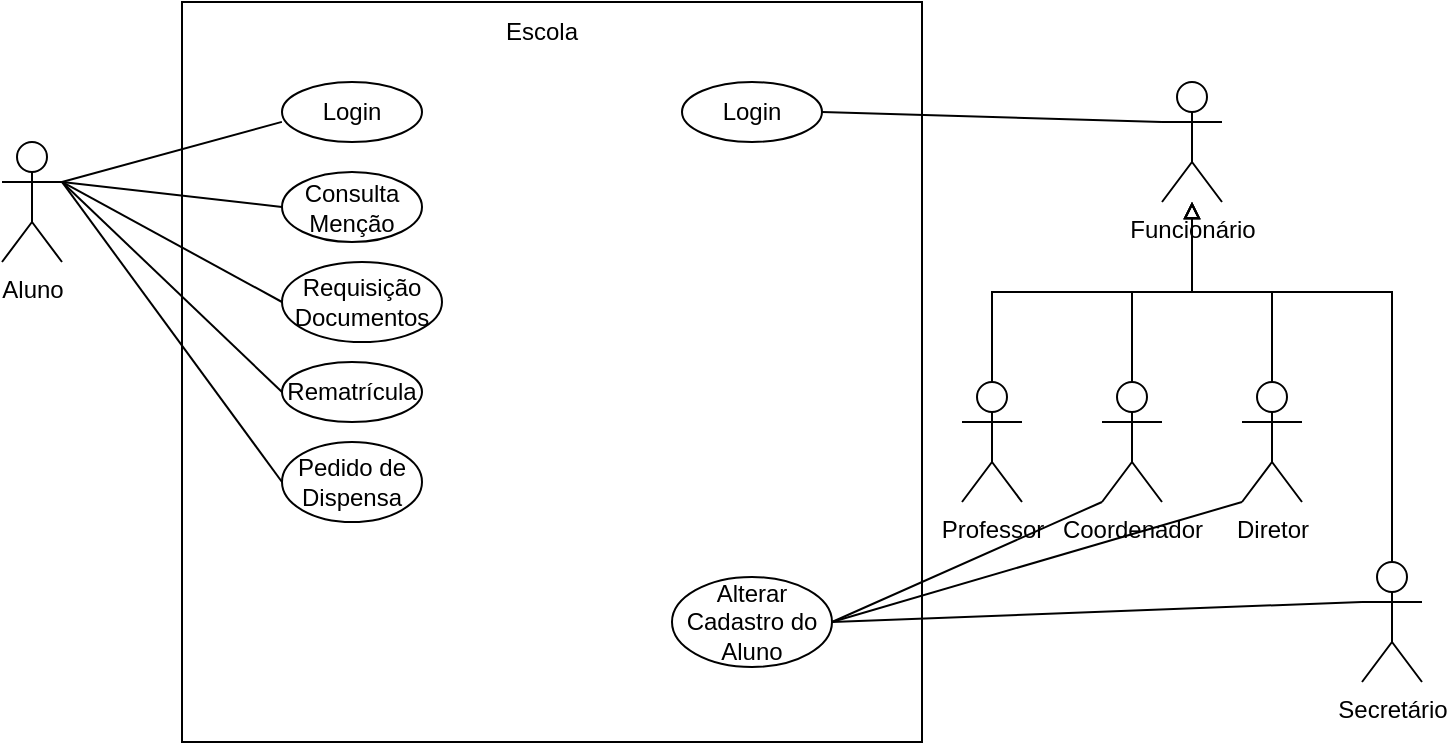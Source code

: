 <mxfile version="20.3.0" type="github">
  <diagram id="jphny58EWhnkHqGSeudT" name="Página-1">
    <mxGraphModel dx="1102" dy="614" grid="1" gridSize="10" guides="1" tooltips="1" connect="1" arrows="1" fold="1" page="1" pageScale="1" pageWidth="827" pageHeight="1169" math="0" shadow="0">
      <root>
        <mxCell id="0" />
        <mxCell id="1" parent="0" />
        <mxCell id="n7X8kqFjs7NAUZpsnOhd-1" value="Aluno&lt;br&gt;" style="shape=umlActor;verticalLabelPosition=bottom;verticalAlign=top;html=1;outlineConnect=0;" vertex="1" parent="1">
          <mxGeometry x="110" y="130" width="30" height="60" as="geometry" />
        </mxCell>
        <mxCell id="n7X8kqFjs7NAUZpsnOhd-2" value="" style="whiteSpace=wrap;html=1;aspect=fixed;" vertex="1" parent="1">
          <mxGeometry x="200" y="60" width="370" height="370" as="geometry" />
        </mxCell>
        <mxCell id="n7X8kqFjs7NAUZpsnOhd-3" value="Escola" style="text;html=1;strokeColor=none;fillColor=none;align=center;verticalAlign=middle;whiteSpace=wrap;rounded=0;" vertex="1" parent="1">
          <mxGeometry x="350" y="60" width="60" height="30" as="geometry" />
        </mxCell>
        <mxCell id="n7X8kqFjs7NAUZpsnOhd-6" value="Login" style="ellipse;whiteSpace=wrap;html=1;" vertex="1" parent="1">
          <mxGeometry x="250" y="100" width="70" height="30" as="geometry" />
        </mxCell>
        <mxCell id="n7X8kqFjs7NAUZpsnOhd-7" value="" style="endArrow=none;html=1;rounded=0;entryX=0.135;entryY=0.162;entryDx=0;entryDy=0;entryPerimeter=0;exitX=1;exitY=0.333;exitDx=0;exitDy=0;exitPerimeter=0;" edge="1" parent="1" source="n7X8kqFjs7NAUZpsnOhd-1" target="n7X8kqFjs7NAUZpsnOhd-2">
          <mxGeometry width="50" height="50" relative="1" as="geometry">
            <mxPoint x="390" y="340" as="sourcePoint" />
            <mxPoint x="440" y="290" as="targetPoint" />
          </mxGeometry>
        </mxCell>
        <mxCell id="n7X8kqFjs7NAUZpsnOhd-8" value="Consulta Menção" style="ellipse;whiteSpace=wrap;html=1;" vertex="1" parent="1">
          <mxGeometry x="250" y="145" width="70" height="35" as="geometry" />
        </mxCell>
        <mxCell id="n7X8kqFjs7NAUZpsnOhd-9" value="Requisição Documentos" style="ellipse;whiteSpace=wrap;html=1;" vertex="1" parent="1">
          <mxGeometry x="250" y="190" width="80" height="40" as="geometry" />
        </mxCell>
        <mxCell id="n7X8kqFjs7NAUZpsnOhd-10" value="" style="endArrow=none;html=1;rounded=0;entryX=0;entryY=0.5;entryDx=0;entryDy=0;exitX=1;exitY=0.333;exitDx=0;exitDy=0;exitPerimeter=0;" edge="1" parent="1" source="n7X8kqFjs7NAUZpsnOhd-1" target="n7X8kqFjs7NAUZpsnOhd-8">
          <mxGeometry width="50" height="50" relative="1" as="geometry">
            <mxPoint x="150" y="160" as="sourcePoint" />
            <mxPoint x="259.95" y="129.94" as="targetPoint" />
          </mxGeometry>
        </mxCell>
        <mxCell id="n7X8kqFjs7NAUZpsnOhd-11" value="" style="endArrow=none;html=1;rounded=0;entryX=0;entryY=0.5;entryDx=0;entryDy=0;exitX=1;exitY=0.333;exitDx=0;exitDy=0;exitPerimeter=0;" edge="1" parent="1" source="n7X8kqFjs7NAUZpsnOhd-1" target="n7X8kqFjs7NAUZpsnOhd-9">
          <mxGeometry width="50" height="50" relative="1" as="geometry">
            <mxPoint x="160" y="170" as="sourcePoint" />
            <mxPoint x="269.95" y="139.94" as="targetPoint" />
          </mxGeometry>
        </mxCell>
        <mxCell id="n7X8kqFjs7NAUZpsnOhd-12" value="Rematrícula" style="ellipse;whiteSpace=wrap;html=1;" vertex="1" parent="1">
          <mxGeometry x="250" y="240" width="70" height="30" as="geometry" />
        </mxCell>
        <mxCell id="n7X8kqFjs7NAUZpsnOhd-13" value="Pedido de Dispensa" style="ellipse;whiteSpace=wrap;html=1;" vertex="1" parent="1">
          <mxGeometry x="250" y="280" width="70" height="40" as="geometry" />
        </mxCell>
        <mxCell id="n7X8kqFjs7NAUZpsnOhd-14" value="" style="endArrow=none;html=1;rounded=0;entryX=0;entryY=0.5;entryDx=0;entryDy=0;exitX=1;exitY=0.333;exitDx=0;exitDy=0;exitPerimeter=0;" edge="1" parent="1" source="n7X8kqFjs7NAUZpsnOhd-1" target="n7X8kqFjs7NAUZpsnOhd-12">
          <mxGeometry width="50" height="50" relative="1" as="geometry">
            <mxPoint x="150" y="160" as="sourcePoint" />
            <mxPoint x="260" y="215" as="targetPoint" />
          </mxGeometry>
        </mxCell>
        <mxCell id="n7X8kqFjs7NAUZpsnOhd-15" value="" style="endArrow=none;html=1;rounded=0;entryX=0;entryY=0.5;entryDx=0;entryDy=0;exitX=1;exitY=0.333;exitDx=0;exitDy=0;exitPerimeter=0;" edge="1" parent="1" source="n7X8kqFjs7NAUZpsnOhd-1" target="n7X8kqFjs7NAUZpsnOhd-13">
          <mxGeometry width="50" height="50" relative="1" as="geometry">
            <mxPoint x="160" y="170" as="sourcePoint" />
            <mxPoint x="270" y="225" as="targetPoint" />
          </mxGeometry>
        </mxCell>
        <mxCell id="n7X8kqFjs7NAUZpsnOhd-23" value="" style="edgeStyle=elbowEdgeStyle;rounded=0;orthogonalLoop=1;jettySize=auto;elbow=vertical;html=1;endArrow=block;endFill=0;exitX=0.5;exitY=0;exitDx=0;exitDy=0;exitPerimeter=0;" edge="1" parent="1" target="n7X8kqFjs7NAUZpsnOhd-16">
          <mxGeometry relative="1" as="geometry">
            <mxPoint x="805" y="345" as="sourcePoint" />
            <mxPoint x="705" y="165" as="targetPoint" />
            <Array as="points">
              <mxPoint x="760" y="205" />
              <mxPoint x="780" y="205" />
            </Array>
          </mxGeometry>
        </mxCell>
        <mxCell id="n7X8kqFjs7NAUZpsnOhd-16" value="Funcionário" style="shape=umlActor;verticalLabelPosition=bottom;verticalAlign=top;html=1;outlineConnect=0;" vertex="1" parent="1">
          <mxGeometry x="690" y="100" width="30" height="60" as="geometry" />
        </mxCell>
        <mxCell id="n7X8kqFjs7NAUZpsnOhd-19" value="Coordenador" style="shape=umlActor;verticalLabelPosition=bottom;verticalAlign=top;html=1;outlineConnect=0;" vertex="1" parent="1">
          <mxGeometry x="660" y="250" width="30" height="60" as="geometry" />
        </mxCell>
        <mxCell id="n7X8kqFjs7NAUZpsnOhd-20" value="Secretário" style="shape=umlActor;verticalLabelPosition=bottom;verticalAlign=top;html=1;outlineConnect=0;" vertex="1" parent="1">
          <mxGeometry x="790" y="340" width="30" height="60" as="geometry" />
        </mxCell>
        <mxCell id="n7X8kqFjs7NAUZpsnOhd-21" value="Professor" style="shape=umlActor;verticalLabelPosition=bottom;verticalAlign=top;html=1;outlineConnect=0;" vertex="1" parent="1">
          <mxGeometry x="590" y="250" width="30" height="60" as="geometry" />
        </mxCell>
        <mxCell id="n7X8kqFjs7NAUZpsnOhd-22" value="Diretor" style="shape=umlActor;verticalLabelPosition=bottom;verticalAlign=top;html=1;outlineConnect=0;" vertex="1" parent="1">
          <mxGeometry x="730" y="250" width="30" height="60" as="geometry" />
        </mxCell>
        <mxCell id="n7X8kqFjs7NAUZpsnOhd-24" value="" style="edgeStyle=elbowEdgeStyle;rounded=0;orthogonalLoop=1;jettySize=auto;elbow=vertical;html=1;endArrow=block;endFill=0;exitX=0.5;exitY=0;exitDx=0;exitDy=0;exitPerimeter=0;" edge="1" parent="1" source="n7X8kqFjs7NAUZpsnOhd-22" target="n7X8kqFjs7NAUZpsnOhd-16">
          <mxGeometry relative="1" as="geometry">
            <mxPoint x="750" y="250" as="sourcePoint" />
            <mxPoint x="710" y="160" as="targetPoint" />
          </mxGeometry>
        </mxCell>
        <mxCell id="n7X8kqFjs7NAUZpsnOhd-25" value="" style="edgeStyle=elbowEdgeStyle;rounded=0;orthogonalLoop=1;jettySize=auto;elbow=vertical;html=1;endArrow=block;endFill=0;exitX=0.5;exitY=0;exitDx=0;exitDy=0;exitPerimeter=0;" edge="1" parent="1" source="n7X8kqFjs7NAUZpsnOhd-19" target="n7X8kqFjs7NAUZpsnOhd-16">
          <mxGeometry relative="1" as="geometry">
            <mxPoint x="815" y="270" as="sourcePoint" />
            <mxPoint x="725" y="180" as="targetPoint" />
          </mxGeometry>
        </mxCell>
        <mxCell id="n7X8kqFjs7NAUZpsnOhd-26" value="" style="edgeStyle=elbowEdgeStyle;rounded=0;orthogonalLoop=1;jettySize=auto;elbow=vertical;html=1;endArrow=block;endFill=0;exitX=0.5;exitY=0;exitDx=0;exitDy=0;exitPerimeter=0;" edge="1" parent="1" source="n7X8kqFjs7NAUZpsnOhd-21" target="n7X8kqFjs7NAUZpsnOhd-16">
          <mxGeometry relative="1" as="geometry">
            <mxPoint x="700" y="260" as="sourcePoint" />
            <mxPoint x="610" y="170" as="targetPoint" />
          </mxGeometry>
        </mxCell>
        <mxCell id="n7X8kqFjs7NAUZpsnOhd-27" value="Login" style="ellipse;whiteSpace=wrap;html=1;" vertex="1" parent="1">
          <mxGeometry x="450" y="100" width="70" height="30" as="geometry" />
        </mxCell>
        <mxCell id="n7X8kqFjs7NAUZpsnOhd-28" value="" style="endArrow=none;html=1;rounded=0;entryX=0;entryY=0.333;entryDx=0;entryDy=0;entryPerimeter=0;exitX=1;exitY=0.5;exitDx=0;exitDy=0;" edge="1" parent="1" source="n7X8kqFjs7NAUZpsnOhd-27" target="n7X8kqFjs7NAUZpsnOhd-16">
          <mxGeometry width="50" height="50" relative="1" as="geometry">
            <mxPoint x="530" y="130.06" as="sourcePoint" />
            <mxPoint x="639.95" y="100.0" as="targetPoint" />
          </mxGeometry>
        </mxCell>
        <mxCell id="n7X8kqFjs7NAUZpsnOhd-29" value="Alterar Cadastro do Aluno" style="ellipse;whiteSpace=wrap;html=1;" vertex="1" parent="1">
          <mxGeometry x="445" y="347.5" width="80" height="45" as="geometry" />
        </mxCell>
        <mxCell id="n7X8kqFjs7NAUZpsnOhd-30" value="" style="endArrow=none;html=1;rounded=0;entryX=0;entryY=1;entryDx=0;entryDy=0;entryPerimeter=0;exitX=1;exitY=0.5;exitDx=0;exitDy=0;" edge="1" parent="1" source="n7X8kqFjs7NAUZpsnOhd-29" target="n7X8kqFjs7NAUZpsnOhd-22">
          <mxGeometry width="50" height="50" relative="1" as="geometry">
            <mxPoint x="525" y="347.5" as="sourcePoint" />
            <mxPoint x="695" y="352.5" as="targetPoint" />
          </mxGeometry>
        </mxCell>
        <mxCell id="n7X8kqFjs7NAUZpsnOhd-31" value="" style="endArrow=none;html=1;rounded=0;entryX=0;entryY=1;entryDx=0;entryDy=0;entryPerimeter=0;exitX=1;exitY=0.5;exitDx=0;exitDy=0;" edge="1" parent="1" source="n7X8kqFjs7NAUZpsnOhd-29" target="n7X8kqFjs7NAUZpsnOhd-19">
          <mxGeometry width="50" height="50" relative="1" as="geometry">
            <mxPoint x="540" y="135" as="sourcePoint" />
            <mxPoint x="710" y="140" as="targetPoint" />
          </mxGeometry>
        </mxCell>
        <mxCell id="n7X8kqFjs7NAUZpsnOhd-32" value="" style="endArrow=none;html=1;rounded=0;entryX=0;entryY=0.333;entryDx=0;entryDy=0;entryPerimeter=0;exitX=1;exitY=0.5;exitDx=0;exitDy=0;" edge="1" parent="1" source="n7X8kqFjs7NAUZpsnOhd-29" target="n7X8kqFjs7NAUZpsnOhd-20">
          <mxGeometry width="50" height="50" relative="1" as="geometry">
            <mxPoint x="540" y="387.5" as="sourcePoint" />
            <mxPoint x="710" y="392.5" as="targetPoint" />
          </mxGeometry>
        </mxCell>
      </root>
    </mxGraphModel>
  </diagram>
</mxfile>
